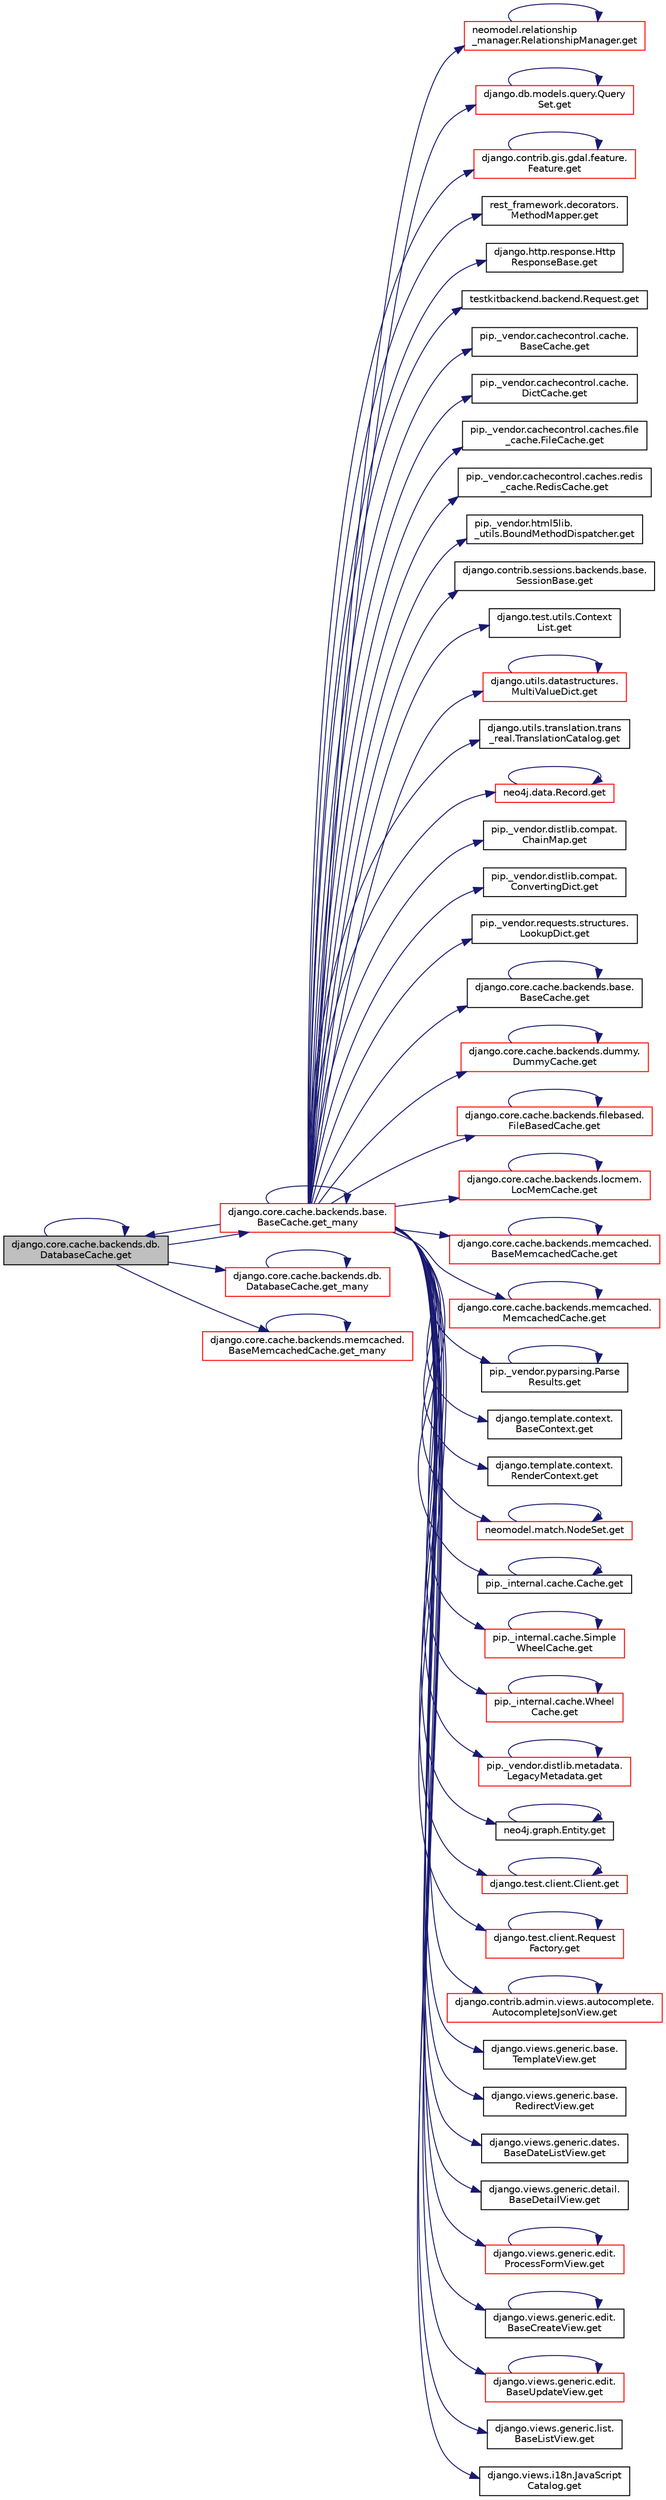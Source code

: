 digraph "django.core.cache.backends.db.DatabaseCache.get"
{
 // LATEX_PDF_SIZE
  edge [fontname="Helvetica",fontsize="10",labelfontname="Helvetica",labelfontsize="10"];
  node [fontname="Helvetica",fontsize="10",shape=record];
  rankdir="LR";
  Node1 [label="django.core.cache.backends.db.\lDatabaseCache.get",height=0.2,width=0.4,color="black", fillcolor="grey75", style="filled", fontcolor="black",tooltip=" "];
  Node1 -> Node1 [color="midnightblue",fontsize="10",style="solid",fontname="Helvetica"];
  Node1 -> Node2 [color="midnightblue",fontsize="10",style="solid",fontname="Helvetica"];
  Node2 [label="django.core.cache.backends.base.\lBaseCache.get_many",height=0.2,width=0.4,color="red", fillcolor="white", style="filled",URL="$d0/d87/classdjango_1_1core_1_1cache_1_1backends_1_1base_1_1_base_cache.html#a0e332cc4d03beebd8cacc10376423a72",tooltip=" "];
  Node2 -> Node3 [color="midnightblue",fontsize="10",style="solid",fontname="Helvetica"];
  Node3 [label="neomodel.relationship\l_manager.RelationshipManager.get",height=0.2,width=0.4,color="red", fillcolor="white", style="filled",URL="$d0/dde/classneomodel_1_1relationship__manager_1_1_relationship_manager.html#a2909eea25dff8a05b1b472fc6ad29569",tooltip=" "];
  Node3 -> Node3 [color="midnightblue",fontsize="10",style="solid",fontname="Helvetica"];
  Node2 -> Node5 [color="midnightblue",fontsize="10",style="solid",fontname="Helvetica"];
  Node5 [label="django.db.models.query.Query\lSet.get",height=0.2,width=0.4,color="red", fillcolor="white", style="filled",URL="$dd/d94/classdjango_1_1db_1_1models_1_1query_1_1_query_set.html#a01bde5564541ddd1bc0696164e4ef765",tooltip=" "];
  Node5 -> Node5 [color="midnightblue",fontsize="10",style="solid",fontname="Helvetica"];
  Node2 -> Node115 [color="midnightblue",fontsize="10",style="solid",fontname="Helvetica"];
  Node115 [label="django.contrib.gis.gdal.feature.\lFeature.get",height=0.2,width=0.4,color="red", fillcolor="white", style="filled",URL="$db/d34/classdjango_1_1contrib_1_1gis_1_1gdal_1_1feature_1_1_feature.html#ab4500c05c5b78ad12368c3b4bf68be45",tooltip=" "];
  Node115 -> Node115 [color="midnightblue",fontsize="10",style="solid",fontname="Helvetica"];
  Node2 -> Node117 [color="midnightblue",fontsize="10",style="solid",fontname="Helvetica"];
  Node117 [label="rest_framework.decorators.\lMethodMapper.get",height=0.2,width=0.4,color="black", fillcolor="white", style="filled",URL="$d1/d97/classrest__framework_1_1decorators_1_1_method_mapper.html#a242049e6fd5502ed849845d240e4fb04",tooltip=" "];
  Node2 -> Node118 [color="midnightblue",fontsize="10",style="solid",fontname="Helvetica"];
  Node118 [label="django.http.response.Http\lResponseBase.get",height=0.2,width=0.4,color="black", fillcolor="white", style="filled",URL="$dd/db4/classdjango_1_1http_1_1response_1_1_http_response_base.html#a53e4d55072f7f59b4d5da8aa6937a08c",tooltip=" "];
  Node2 -> Node119 [color="midnightblue",fontsize="10",style="solid",fontname="Helvetica"];
  Node119 [label="testkitbackend.backend.Request.get",height=0.2,width=0.4,color="black", fillcolor="white", style="filled",URL="$db/df4/classtestkitbackend_1_1backend_1_1_request.html#ae7cbad43cec22b5775e20fc9b407e04b",tooltip=" "];
  Node2 -> Node120 [color="midnightblue",fontsize="10",style="solid",fontname="Helvetica"];
  Node120 [label="pip._vendor.cachecontrol.cache.\lBaseCache.get",height=0.2,width=0.4,color="black", fillcolor="white", style="filled",URL="$da/d8a/classpip_1_1__vendor_1_1cachecontrol_1_1cache_1_1_base_cache.html#ad5c273adabffacc22029a8461bdcb8e0",tooltip=" "];
  Node2 -> Node121 [color="midnightblue",fontsize="10",style="solid",fontname="Helvetica"];
  Node121 [label="pip._vendor.cachecontrol.cache.\lDictCache.get",height=0.2,width=0.4,color="black", fillcolor="white", style="filled",URL="$da/d77/classpip_1_1__vendor_1_1cachecontrol_1_1cache_1_1_dict_cache.html#af092ece36a8cce3cdb2b6e899405819a",tooltip=" "];
  Node2 -> Node122 [color="midnightblue",fontsize="10",style="solid",fontname="Helvetica"];
  Node122 [label="pip._vendor.cachecontrol.caches.file\l_cache.FileCache.get",height=0.2,width=0.4,color="black", fillcolor="white", style="filled",URL="$d4/d5e/classpip_1_1__vendor_1_1cachecontrol_1_1caches_1_1file__cache_1_1_file_cache.html#abaf8e68f7bf2b7ed1f4f3d19cf8502cc",tooltip=" "];
  Node2 -> Node123 [color="midnightblue",fontsize="10",style="solid",fontname="Helvetica"];
  Node123 [label="pip._vendor.cachecontrol.caches.redis\l_cache.RedisCache.get",height=0.2,width=0.4,color="black", fillcolor="white", style="filled",URL="$dd/d2e/classpip_1_1__vendor_1_1cachecontrol_1_1caches_1_1redis__cache_1_1_redis_cache.html#a1c0ed79e45aa1435f77660d842d00a6f",tooltip=" "];
  Node2 -> Node124 [color="midnightblue",fontsize="10",style="solid",fontname="Helvetica"];
  Node124 [label="pip._vendor.html5lib.\l_utils.BoundMethodDispatcher.get",height=0.2,width=0.4,color="black", fillcolor="white", style="filled",URL="$d0/dcf/classpip_1_1__vendor_1_1html5lib_1_1__utils_1_1_bound_method_dispatcher.html#a00c5ddaa9ea9f45725e4700f977a831f",tooltip=" "];
  Node2 -> Node125 [color="midnightblue",fontsize="10",style="solid",fontname="Helvetica"];
  Node125 [label="django.contrib.sessions.backends.base.\lSessionBase.get",height=0.2,width=0.4,color="black", fillcolor="white", style="filled",URL="$d1/d6e/classdjango_1_1contrib_1_1sessions_1_1backends_1_1base_1_1_session_base.html#ad9d850bf4891a825b3188e5c506f3fc1",tooltip=" "];
  Node2 -> Node126 [color="midnightblue",fontsize="10",style="solid",fontname="Helvetica"];
  Node126 [label="django.test.utils.Context\lList.get",height=0.2,width=0.4,color="black", fillcolor="white", style="filled",URL="$d6/d8c/classdjango_1_1test_1_1utils_1_1_context_list.html#a6e45a82a318fa4a3b6c52e113af2f21b",tooltip=" "];
  Node2 -> Node127 [color="midnightblue",fontsize="10",style="solid",fontname="Helvetica"];
  Node127 [label="django.utils.datastructures.\lMultiValueDict.get",height=0.2,width=0.4,color="red", fillcolor="white", style="filled",URL="$d5/d02/classdjango_1_1utils_1_1datastructures_1_1_multi_value_dict.html#a41358543976aa3484020b80a3cc92eed",tooltip=" "];
  Node127 -> Node127 [color="midnightblue",fontsize="10",style="solid",fontname="Helvetica"];
  Node2 -> Node137 [color="midnightblue",fontsize="10",style="solid",fontname="Helvetica"];
  Node137 [label="django.utils.translation.trans\l_real.TranslationCatalog.get",height=0.2,width=0.4,color="black", fillcolor="white", style="filled",URL="$dd/d59/classdjango_1_1utils_1_1translation_1_1trans__real_1_1_translation_catalog.html#a655b10c540d01b4f4ddb2aca06d4ceaa",tooltip=" "];
  Node2 -> Node138 [color="midnightblue",fontsize="10",style="solid",fontname="Helvetica"];
  Node138 [label="neo4j.data.Record.get",height=0.2,width=0.4,color="red", fillcolor="white", style="filled",URL="$d8/da3/classneo4j_1_1data_1_1_record.html#aed4b63e2e470f8a61ebac3a66eced8a1",tooltip=" "];
  Node138 -> Node138 [color="midnightblue",fontsize="10",style="solid",fontname="Helvetica"];
  Node2 -> Node140 [color="midnightblue",fontsize="10",style="solid",fontname="Helvetica"];
  Node140 [label="pip._vendor.distlib.compat.\lChainMap.get",height=0.2,width=0.4,color="black", fillcolor="white", style="filled",URL="$d2/d2d/classpip_1_1__vendor_1_1distlib_1_1compat_1_1_chain_map.html#a657b681156ad31c3b7391fcfdfd0bc5f",tooltip=" "];
  Node2 -> Node141 [color="midnightblue",fontsize="10",style="solid",fontname="Helvetica"];
  Node141 [label="pip._vendor.distlib.compat.\lConvertingDict.get",height=0.2,width=0.4,color="black", fillcolor="white", style="filled",URL="$db/dd5/classpip_1_1__vendor_1_1distlib_1_1compat_1_1_converting_dict.html#acc9b853aa7f196de678588c6234fa60c",tooltip=" "];
  Node2 -> Node142 [color="midnightblue",fontsize="10",style="solid",fontname="Helvetica"];
  Node142 [label="pip._vendor.requests.structures.\lLookupDict.get",height=0.2,width=0.4,color="black", fillcolor="white", style="filled",URL="$d9/d61/classpip_1_1__vendor_1_1requests_1_1structures_1_1_lookup_dict.html#aefa5cb718796e979a5b682650a777897",tooltip=" "];
  Node2 -> Node143 [color="midnightblue",fontsize="10",style="solid",fontname="Helvetica"];
  Node143 [label="django.core.cache.backends.base.\lBaseCache.get",height=0.2,width=0.4,color="black", fillcolor="white", style="filled",URL="$d0/d87/classdjango_1_1core_1_1cache_1_1backends_1_1base_1_1_base_cache.html#a0a473e1dcd35311dcb28c4cfe9062a7c",tooltip=" "];
  Node143 -> Node143 [color="midnightblue",fontsize="10",style="solid",fontname="Helvetica"];
  Node2 -> Node1 [color="midnightblue",fontsize="10",style="solid",fontname="Helvetica"];
  Node2 -> Node144 [color="midnightblue",fontsize="10",style="solid",fontname="Helvetica"];
  Node144 [label="django.core.cache.backends.dummy.\lDummyCache.get",height=0.2,width=0.4,color="red", fillcolor="white", style="filled",URL="$d6/db9/classdjango_1_1core_1_1cache_1_1backends_1_1dummy_1_1_dummy_cache.html#a0fc74695be5f1d34eaae4f5455edbd0d",tooltip=" "];
  Node144 -> Node144 [color="midnightblue",fontsize="10",style="solid",fontname="Helvetica"];
  Node2 -> Node148 [color="midnightblue",fontsize="10",style="solid",fontname="Helvetica"];
  Node148 [label="django.core.cache.backends.filebased.\lFileBasedCache.get",height=0.2,width=0.4,color="red", fillcolor="white", style="filled",URL="$df/d01/classdjango_1_1core_1_1cache_1_1backends_1_1filebased_1_1_file_based_cache.html#aee07c708ef839b9d59cb4a96c9236e1d",tooltip=" "];
  Node148 -> Node148 [color="midnightblue",fontsize="10",style="solid",fontname="Helvetica"];
  Node2 -> Node154 [color="midnightblue",fontsize="10",style="solid",fontname="Helvetica"];
  Node154 [label="django.core.cache.backends.locmem.\lLocMemCache.get",height=0.2,width=0.4,color="red", fillcolor="white", style="filled",URL="$de/d7d/classdjango_1_1core_1_1cache_1_1backends_1_1locmem_1_1_loc_mem_cache.html#aee6e4a6fe8779d9f0013121059401510",tooltip=" "];
  Node154 -> Node154 [color="midnightblue",fontsize="10",style="solid",fontname="Helvetica"];
  Node2 -> Node162 [color="midnightblue",fontsize="10",style="solid",fontname="Helvetica"];
  Node162 [label="django.core.cache.backends.memcached.\lBaseMemcachedCache.get",height=0.2,width=0.4,color="red", fillcolor="white", style="filled",URL="$d3/d36/classdjango_1_1core_1_1cache_1_1backends_1_1memcached_1_1_base_memcached_cache.html#a5eb7dd71de7705fc8cba12fc5d441cd7",tooltip=" "];
  Node162 -> Node162 [color="midnightblue",fontsize="10",style="solid",fontname="Helvetica"];
  Node2 -> Node163 [color="midnightblue",fontsize="10",style="solid",fontname="Helvetica"];
  Node163 [label="django.core.cache.backends.memcached.\lMemcachedCache.get",height=0.2,width=0.4,color="red", fillcolor="white", style="filled",URL="$dd/d33/classdjango_1_1core_1_1cache_1_1backends_1_1memcached_1_1_memcached_cache.html#a4fffdac71b14afe3d1ab61082c70a179",tooltip=" "];
  Node163 -> Node163 [color="midnightblue",fontsize="10",style="solid",fontname="Helvetica"];
  Node2 -> Node164 [color="midnightblue",fontsize="10",style="solid",fontname="Helvetica"];
  Node164 [label="pip._vendor.pyparsing.Parse\lResults.get",height=0.2,width=0.4,color="black", fillcolor="white", style="filled",URL="$d3/d5b/classpip_1_1__vendor_1_1pyparsing_1_1_parse_results.html#a4b1f1a59eee38d7114c9f5dfe95e6116",tooltip=" "];
  Node164 -> Node164 [color="midnightblue",fontsize="10",style="solid",fontname="Helvetica"];
  Node2 -> Node165 [color="midnightblue",fontsize="10",style="solid",fontname="Helvetica"];
  Node165 [label="django.template.context.\lBaseContext.get",height=0.2,width=0.4,color="black", fillcolor="white", style="filled",URL="$d9/da5/classdjango_1_1template_1_1context_1_1_base_context.html#a4ead524fe2075895abf32b53ab2f39a4",tooltip=" "];
  Node2 -> Node166 [color="midnightblue",fontsize="10",style="solid",fontname="Helvetica"];
  Node166 [label="django.template.context.\lRenderContext.get",height=0.2,width=0.4,color="black", fillcolor="white", style="filled",URL="$d3/d07/classdjango_1_1template_1_1context_1_1_render_context.html#ae01ec790a7ad3a185865ff7e28553384",tooltip=" "];
  Node2 -> Node167 [color="midnightblue",fontsize="10",style="solid",fontname="Helvetica"];
  Node167 [label="neomodel.match.NodeSet.get",height=0.2,width=0.4,color="red", fillcolor="white", style="filled",URL="$d8/de5/classneomodel_1_1match_1_1_node_set.html#af62d387540b6dbe5c15f4221ee5a9dcc",tooltip=" "];
  Node167 -> Node167 [color="midnightblue",fontsize="10",style="solid",fontname="Helvetica"];
  Node2 -> Node181 [color="midnightblue",fontsize="10",style="solid",fontname="Helvetica"];
  Node181 [label="pip._internal.cache.Cache.get",height=0.2,width=0.4,color="black", fillcolor="white", style="filled",URL="$de/d43/classpip_1_1__internal_1_1cache_1_1_cache.html#ad68488daa2dd21db48b7c82b72d35e32",tooltip=" "];
  Node181 -> Node181 [color="midnightblue",fontsize="10",style="solid",fontname="Helvetica"];
  Node2 -> Node182 [color="midnightblue",fontsize="10",style="solid",fontname="Helvetica"];
  Node182 [label="pip._internal.cache.Simple\lWheelCache.get",height=0.2,width=0.4,color="red", fillcolor="white", style="filled",URL="$d4/dbb/classpip_1_1__internal_1_1cache_1_1_simple_wheel_cache.html#a1e90e1583e0c82aea5e0382d53185f35",tooltip=" "];
  Node182 -> Node182 [color="midnightblue",fontsize="10",style="solid",fontname="Helvetica"];
  Node2 -> Node184 [color="midnightblue",fontsize="10",style="solid",fontname="Helvetica"];
  Node184 [label="pip._internal.cache.Wheel\lCache.get",height=0.2,width=0.4,color="red", fillcolor="white", style="filled",URL="$dc/d59/classpip_1_1__internal_1_1cache_1_1_wheel_cache.html#a722f8381e4d788924983bcfcfea9a320",tooltip=" "];
  Node184 -> Node184 [color="midnightblue",fontsize="10",style="solid",fontname="Helvetica"];
  Node2 -> Node186 [color="midnightblue",fontsize="10",style="solid",fontname="Helvetica"];
  Node186 [label="pip._vendor.distlib.metadata.\lLegacyMetadata.get",height=0.2,width=0.4,color="red", fillcolor="white", style="filled",URL="$d3/dc5/classpip_1_1__vendor_1_1distlib_1_1metadata_1_1_legacy_metadata.html#a6afe175ec766743328ea8e4fe464eb31",tooltip=" "];
  Node186 -> Node186 [color="midnightblue",fontsize="10",style="solid",fontname="Helvetica"];
  Node2 -> Node189 [color="midnightblue",fontsize="10",style="solid",fontname="Helvetica"];
  Node189 [label="neo4j.graph.Entity.get",height=0.2,width=0.4,color="black", fillcolor="white", style="filled",URL="$da/de2/classneo4j_1_1graph_1_1_entity.html#a6016dfbc9f9f91da8950a35bc60f3a6d",tooltip=" "];
  Node189 -> Node189 [color="midnightblue",fontsize="10",style="solid",fontname="Helvetica"];
  Node2 -> Node190 [color="midnightblue",fontsize="10",style="solid",fontname="Helvetica"];
  Node190 [label="django.test.client.Client.get",height=0.2,width=0.4,color="red", fillcolor="white", style="filled",URL="$d2/d2e/classdjango_1_1test_1_1client_1_1_client.html#ad05f3de2e6baf7ebed2a814767b942f3",tooltip=" "];
  Node190 -> Node190 [color="midnightblue",fontsize="10",style="solid",fontname="Helvetica"];
  Node2 -> Node193 [color="midnightblue",fontsize="10",style="solid",fontname="Helvetica"];
  Node193 [label="django.test.client.Request\lFactory.get",height=0.2,width=0.4,color="red", fillcolor="white", style="filled",URL="$db/d7f/classdjango_1_1test_1_1client_1_1_request_factory.html#ae98b7772526436b2d7d485e99ad0bcb6",tooltip=" "];
  Node193 -> Node193 [color="midnightblue",fontsize="10",style="solid",fontname="Helvetica"];
  Node2 -> Node639 [color="midnightblue",fontsize="10",style="solid",fontname="Helvetica"];
  Node639 [label="django.contrib.admin.views.autocomplete.\lAutocompleteJsonView.get",height=0.2,width=0.4,color="red", fillcolor="white", style="filled",URL="$d5/d24/classdjango_1_1contrib_1_1admin_1_1views_1_1autocomplete_1_1_autocomplete_json_view.html#a332059b5057dd0960d3198ebece79667",tooltip=" "];
  Node639 -> Node639 [color="midnightblue",fontsize="10",style="solid",fontname="Helvetica"];
  Node2 -> Node655 [color="midnightblue",fontsize="10",style="solid",fontname="Helvetica"];
  Node655 [label="django.views.generic.base.\lTemplateView.get",height=0.2,width=0.4,color="black", fillcolor="white", style="filled",URL="$dc/d83/classdjango_1_1views_1_1generic_1_1base_1_1_template_view.html#a8974c6bd6fd05e9978c2dac1bcf1815a",tooltip=" "];
  Node2 -> Node656 [color="midnightblue",fontsize="10",style="solid",fontname="Helvetica"];
  Node656 [label="django.views.generic.base.\lRedirectView.get",height=0.2,width=0.4,color="black", fillcolor="white", style="filled",URL="$dd/dec/classdjango_1_1views_1_1generic_1_1base_1_1_redirect_view.html#a50d1a8318d6ecfb9bbb8d2c1719eb9c3",tooltip=" "];
  Node2 -> Node657 [color="midnightblue",fontsize="10",style="solid",fontname="Helvetica"];
  Node657 [label="django.views.generic.dates.\lBaseDateListView.get",height=0.2,width=0.4,color="black", fillcolor="white", style="filled",URL="$d7/d86/classdjango_1_1views_1_1generic_1_1dates_1_1_base_date_list_view.html#af3e28f9a2d9ae5451cf0444d18956e20",tooltip=" "];
  Node2 -> Node658 [color="midnightblue",fontsize="10",style="solid",fontname="Helvetica"];
  Node658 [label="django.views.generic.detail.\lBaseDetailView.get",height=0.2,width=0.4,color="black", fillcolor="white", style="filled",URL="$da/d19/classdjango_1_1views_1_1generic_1_1detail_1_1_base_detail_view.html#abeab8abea2f2d6c55cca6a1236f36b43",tooltip=" "];
  Node2 -> Node659 [color="midnightblue",fontsize="10",style="solid",fontname="Helvetica"];
  Node659 [label="django.views.generic.edit.\lProcessFormView.get",height=0.2,width=0.4,color="red", fillcolor="white", style="filled",URL="$d1/d13/classdjango_1_1views_1_1generic_1_1edit_1_1_process_form_view.html#a3cff746bd92bd40ab8f147109b99f458",tooltip=" "];
  Node659 -> Node659 [color="midnightblue",fontsize="10",style="solid",fontname="Helvetica"];
  Node2 -> Node1015 [color="midnightblue",fontsize="10",style="solid",fontname="Helvetica"];
  Node1015 [label="django.views.generic.edit.\lBaseCreateView.get",height=0.2,width=0.4,color="black", fillcolor="white", style="filled",URL="$df/dc0/classdjango_1_1views_1_1generic_1_1edit_1_1_base_create_view.html#abb617237530d3ffaa3cf0d9bc9b56c9c",tooltip=" "];
  Node1015 -> Node1015 [color="midnightblue",fontsize="10",style="solid",fontname="Helvetica"];
  Node2 -> Node1016 [color="midnightblue",fontsize="10",style="solid",fontname="Helvetica"];
  Node1016 [label="django.views.generic.edit.\lBaseUpdateView.get",height=0.2,width=0.4,color="red", fillcolor="white", style="filled",URL="$dc/d05/classdjango_1_1views_1_1generic_1_1edit_1_1_base_update_view.html#a25a7b8d986440ffbc8dcc5f140f0dbf9",tooltip=" "];
  Node1016 -> Node1016 [color="midnightblue",fontsize="10",style="solid",fontname="Helvetica"];
  Node2 -> Node1017 [color="midnightblue",fontsize="10",style="solid",fontname="Helvetica"];
  Node1017 [label="django.views.generic.list.\lBaseListView.get",height=0.2,width=0.4,color="black", fillcolor="white", style="filled",URL="$d0/d9a/classdjango_1_1views_1_1generic_1_1list_1_1_base_list_view.html#a2fc4e58688ce226cc7f62fa132eccaf2",tooltip=" "];
  Node2 -> Node1018 [color="midnightblue",fontsize="10",style="solid",fontname="Helvetica"];
  Node1018 [label="django.views.i18n.JavaScript\lCatalog.get",height=0.2,width=0.4,color="black", fillcolor="white", style="filled",URL="$db/d6f/classdjango_1_1views_1_1i18n_1_1_java_script_catalog.html#a10c09cb7aa4b15141b437ccf27cb0f04",tooltip=" "];
  Node2 -> Node2 [color="midnightblue",fontsize="10",style="solid",fontname="Helvetica"];
  Node1 -> Node5529 [color="midnightblue",fontsize="10",style="solid",fontname="Helvetica"];
  Node5529 [label="django.core.cache.backends.db.\lDatabaseCache.get_many",height=0.2,width=0.4,color="red", fillcolor="white", style="filled",URL="$d7/dcb/classdjango_1_1core_1_1cache_1_1backends_1_1db_1_1_database_cache.html#afbcf180cfd0ed6a33427025206706ad3",tooltip=" "];
  Node5529 -> Node5529 [color="midnightblue",fontsize="10",style="solid",fontname="Helvetica"];
  Node1 -> Node5530 [color="midnightblue",fontsize="10",style="solid",fontname="Helvetica"];
  Node5530 [label="django.core.cache.backends.memcached.\lBaseMemcachedCache.get_many",height=0.2,width=0.4,color="red", fillcolor="white", style="filled",URL="$d3/d36/classdjango_1_1core_1_1cache_1_1backends_1_1memcached_1_1_base_memcached_cache.html#a9e82e226f73591dfa25f179ce7119815",tooltip=" "];
  Node5530 -> Node5530 [color="midnightblue",fontsize="10",style="solid",fontname="Helvetica"];
}
